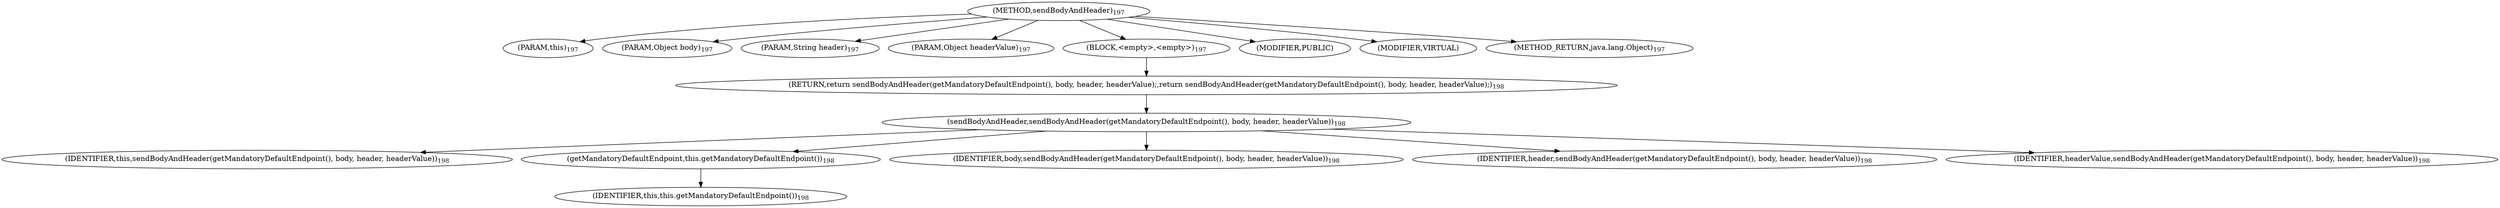 digraph "sendBodyAndHeader" {  
"642" [label = <(METHOD,sendBodyAndHeader)<SUB>197</SUB>> ]
"77" [label = <(PARAM,this)<SUB>197</SUB>> ]
"643" [label = <(PARAM,Object body)<SUB>197</SUB>> ]
"644" [label = <(PARAM,String header)<SUB>197</SUB>> ]
"645" [label = <(PARAM,Object headerValue)<SUB>197</SUB>> ]
"646" [label = <(BLOCK,&lt;empty&gt;,&lt;empty&gt;)<SUB>197</SUB>> ]
"647" [label = <(RETURN,return sendBodyAndHeader(getMandatoryDefaultEndpoint(), body, header, headerValue);,return sendBodyAndHeader(getMandatoryDefaultEndpoint(), body, header, headerValue);)<SUB>198</SUB>> ]
"648" [label = <(sendBodyAndHeader,sendBodyAndHeader(getMandatoryDefaultEndpoint(), body, header, headerValue))<SUB>198</SUB>> ]
"78" [label = <(IDENTIFIER,this,sendBodyAndHeader(getMandatoryDefaultEndpoint(), body, header, headerValue))<SUB>198</SUB>> ]
"649" [label = <(getMandatoryDefaultEndpoint,this.getMandatoryDefaultEndpoint())<SUB>198</SUB>> ]
"76" [label = <(IDENTIFIER,this,this.getMandatoryDefaultEndpoint())<SUB>198</SUB>> ]
"650" [label = <(IDENTIFIER,body,sendBodyAndHeader(getMandatoryDefaultEndpoint(), body, header, headerValue))<SUB>198</SUB>> ]
"651" [label = <(IDENTIFIER,header,sendBodyAndHeader(getMandatoryDefaultEndpoint(), body, header, headerValue))<SUB>198</SUB>> ]
"652" [label = <(IDENTIFIER,headerValue,sendBodyAndHeader(getMandatoryDefaultEndpoint(), body, header, headerValue))<SUB>198</SUB>> ]
"653" [label = <(MODIFIER,PUBLIC)> ]
"654" [label = <(MODIFIER,VIRTUAL)> ]
"655" [label = <(METHOD_RETURN,java.lang.Object)<SUB>197</SUB>> ]
  "642" -> "77" 
  "642" -> "643" 
  "642" -> "644" 
  "642" -> "645" 
  "642" -> "646" 
  "642" -> "653" 
  "642" -> "654" 
  "642" -> "655" 
  "646" -> "647" 
  "647" -> "648" 
  "648" -> "78" 
  "648" -> "649" 
  "648" -> "650" 
  "648" -> "651" 
  "648" -> "652" 
  "649" -> "76" 
}
